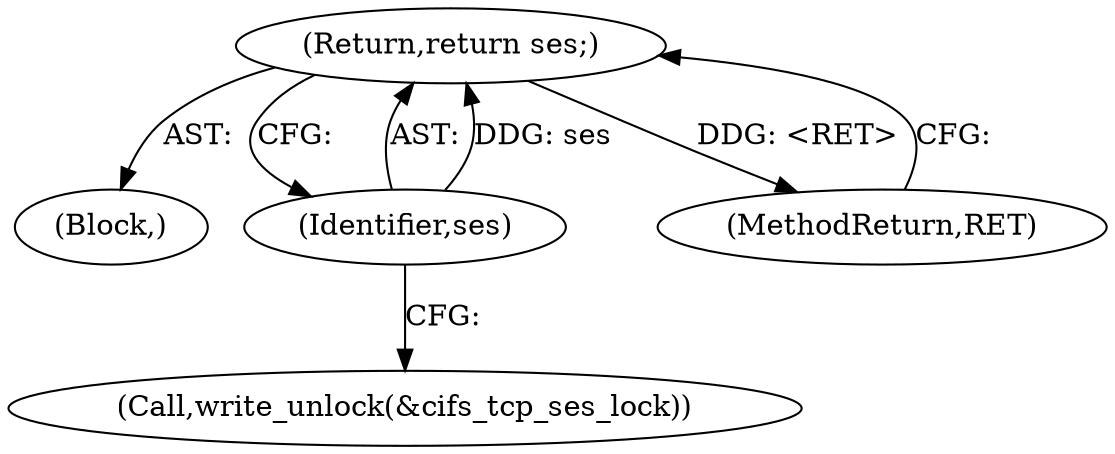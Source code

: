 digraph "0_linux_4ff67b720c02c36e54d55b88c2931879b7db1cd2@pointer" {
"1000125" [label="(Return,return ses;)"];
"1000126" [label="(Identifier,ses)"];
"1000109" [label="(Block,)"];
"1000126" [label="(Identifier,ses)"];
"1000132" [label="(MethodReturn,RET)"];
"1000125" [label="(Return,return ses;)"];
"1000122" [label="(Call,write_unlock(&cifs_tcp_ses_lock))"];
"1000125" -> "1000109"  [label="AST: "];
"1000125" -> "1000126"  [label="CFG: "];
"1000126" -> "1000125"  [label="AST: "];
"1000132" -> "1000125"  [label="CFG: "];
"1000125" -> "1000132"  [label="DDG: <RET>"];
"1000126" -> "1000125"  [label="DDG: ses"];
"1000126" -> "1000122"  [label="CFG: "];
}

